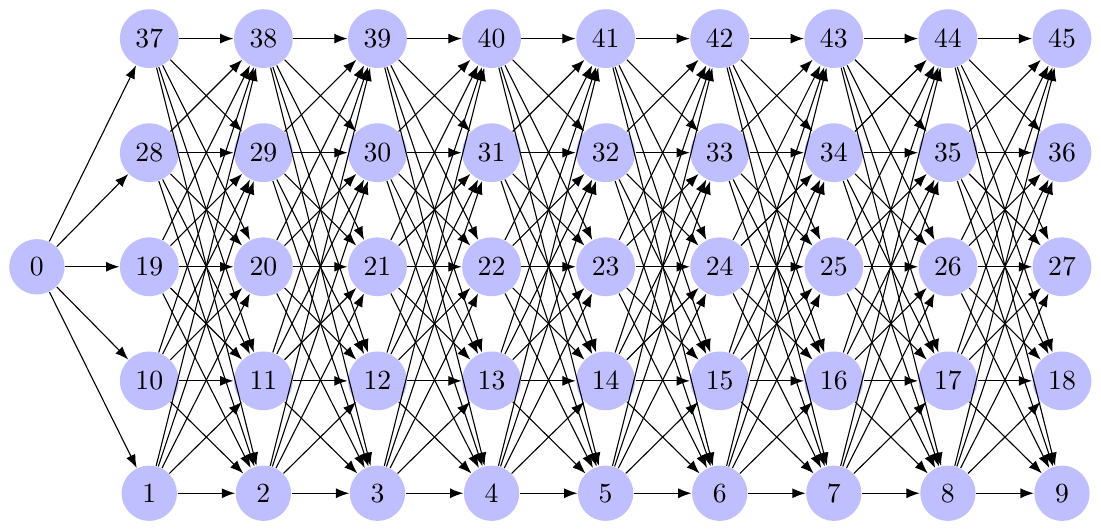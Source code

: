 \documentclass[tikz]{standalone}
\usetikzlibrary{arrows,arrows.meta,matrix,positioning}
\begin{document}
\begin{tikzpicture}%[%
    % every node/.style = {circle, fill=blue!25, minimum size = 2em}]

    \matrix (m) at (0,0) [matrix of nodes,
                          nodes={circle, fill=blue!25, minimum size=2em},
                          row sep=2em, column sep=2em,
                          ]
    {%
          & 37 & 38 & 39 & 40 & 41 & 42 & 43 & 44 & 45\\
          & 28 & 29 & 30 & 31 & 32 & 33 & 34 & 35 & 36\\
        0 & 19 & 20 & 21 & 22 & 23 & 24 & 25 & 26 & 27\\
          & 10 & 11 & 12 & 13 & 14 & 15 & 16 & 17 & 18\\
          & 1  & 2  & 3  & 4  & 5  & 6  & 7  & 8  & 9\\
    };

    \foreach \x [remember=\x as \lastx (initially 2)] in {3,...,10}
        \foreach \iny in {1,...,5}
            \foreach \outy in {1,...,5}
                \draw[-Latex] (m-\iny-\lastx) to (m-\outy-\x);
    \foreach \iny in {1,...,5}
        \draw[-Latex] (m-3-1) to (m-\iny-2);
\end{tikzpicture}
\end{document}
